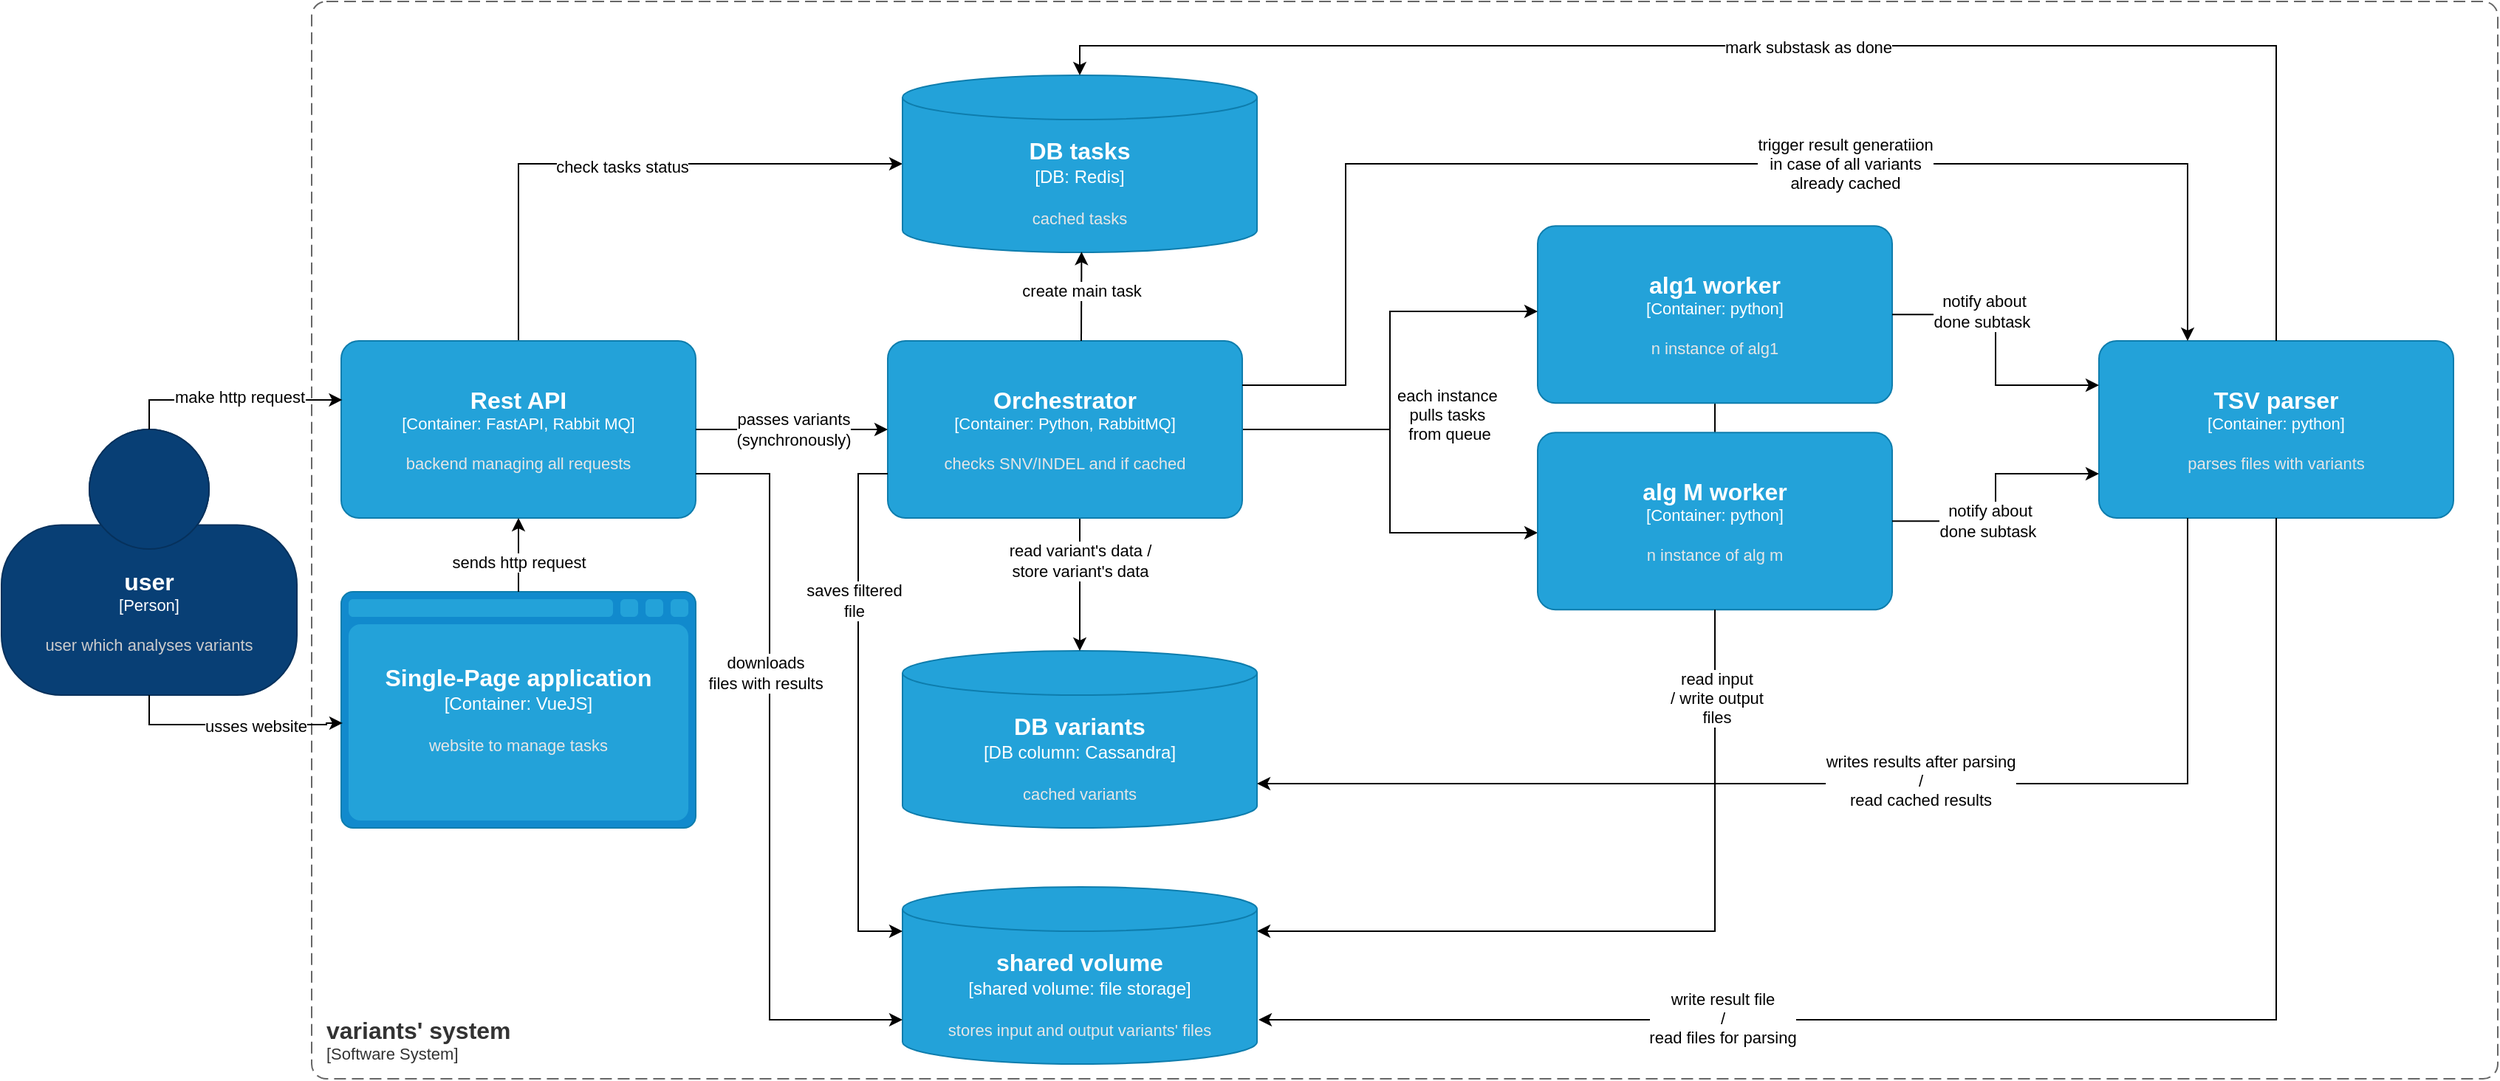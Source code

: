 <mxfile version="22.0.3" type="device" pages="2">
  <diagram name="container" id="NDQtPYH22WzV9vmCy0dj">
    <mxGraphModel dx="2448" dy="986" grid="1" gridSize="10" guides="1" tooltips="1" connect="1" arrows="1" fold="1" page="1" pageScale="1" pageWidth="1169" pageHeight="827" math="0" shadow="0">
      <root>
        <mxCell id="0" />
        <mxCell id="1" parent="0" />
        <mxCell id="xF7NWQnMbHu_RwT7M--o-9" style="edgeStyle=orthogonalEdgeStyle;rounded=0;orthogonalLoop=1;jettySize=auto;html=1;exitX=0.5;exitY=0;exitDx=0;exitDy=0;exitPerimeter=0;" parent="1" source="TL4ukD8e8f7PNNYE3uDy-7" edge="1">
          <mxGeometry relative="1" as="geometry">
            <mxPoint x="1420" y="232.11" as="targetPoint" />
          </mxGeometry>
        </mxCell>
        <object placeholders="1" c4Name="user" c4Type="Person" c4Description="user which analyses variants" label="&lt;font style=&quot;font-size: 16px&quot;&gt;&lt;b&gt;%c4Name%&lt;/b&gt;&lt;/font&gt;&lt;div&gt;[%c4Type%]&lt;/div&gt;&lt;br&gt;&lt;div&gt;&lt;font style=&quot;font-size: 11px&quot;&gt;&lt;font color=&quot;#cccccc&quot;&gt;%c4Description%&lt;/font&gt;&lt;/div&gt;" id="ktYRrMSTA20FTdsS1ge8-1">
          <mxCell style="html=1;fontSize=11;dashed=0;whiteSpace=wrap;fillColor=#083F75;strokeColor=#06315C;fontColor=#ffffff;shape=mxgraph.c4.person2;align=center;metaEdit=1;points=[[0.5,0,0],[1,0.5,0],[1,0.75,0],[0.75,1,0],[0.5,1,0],[0.25,1,0],[0,0.75,0],[0,0.5,0]];resizable=0;" parent="1" vertex="1">
            <mxGeometry x="250" y="360" width="200" height="180" as="geometry" />
          </mxCell>
        </object>
        <object placeholders="1" c4Name="variants&#39; system" c4Type="SystemScopeBoundary" c4Application="Software System" label="&lt;font style=&quot;font-size: 16px&quot;&gt;&lt;b&gt;&lt;div style=&quot;text-align: left&quot;&gt;%c4Name%&lt;/div&gt;&lt;/b&gt;&lt;/font&gt;&lt;div style=&quot;text-align: left&quot;&gt;[%c4Application%]&lt;/div&gt;" id="ktYRrMSTA20FTdsS1ge8-5">
          <mxCell style="rounded=1;fontSize=11;whiteSpace=wrap;html=1;dashed=1;arcSize=20;fillColor=none;strokeColor=#666666;fontColor=#333333;labelBackgroundColor=none;align=left;verticalAlign=bottom;labelBorderColor=none;spacingTop=0;spacing=10;dashPattern=8 4;metaEdit=1;rotatable=0;perimeter=rectanglePerimeter;noLabel=0;labelPadding=0;allowArrows=0;connectable=0;expand=0;recursiveResize=0;editable=1;pointerEvents=0;absoluteArcSize=1;points=[[0.25,0,0],[0.5,0,0],[0.75,0,0],[1,0.25,0],[1,0.5,0],[1,0.75,0],[0.75,1,0],[0.5,1,0],[0.25,1,0],[0,0.75,0],[0,0.5,0],[0,0.25,0]];" parent="1" vertex="1">
            <mxGeometry x="460" y="70" width="1480" height="730" as="geometry" />
          </mxCell>
        </object>
        <object placeholders="1" c4Type="Single-Page application" c4Container="Container" c4Technology="VueJS" c4Description="website to manage tasks" label="&lt;font style=&quot;font-size: 16px&quot;&gt;&lt;b&gt;%c4Type%&lt;/b&gt;&lt;/font&gt;&lt;div&gt;[%c4Container%:&amp;nbsp;%c4Technology%]&lt;/div&gt;&lt;br&gt;&lt;div&gt;&lt;font style=&quot;font-size: 11px&quot;&gt;&lt;font color=&quot;#E6E6E6&quot;&gt;%c4Description%&lt;/font&gt;&lt;/div&gt;" id="ktYRrMSTA20FTdsS1ge8-6">
          <mxCell style="shape=mxgraph.c4.webBrowserContainer2;whiteSpace=wrap;html=1;boundedLbl=1;rounded=0;labelBackgroundColor=none;strokeColor=#118ACD;fillColor=#23A2D9;strokeColor=#118ACD;strokeColor2=#0E7DAD;fontSize=12;fontColor=#ffffff;align=center;metaEdit=1;points=[[0.5,0,0],[1,0.25,0],[1,0.5,0],[1,0.75,0],[0.5,1,0],[0,0.75,0],[0,0.5,0],[0,0.25,0]];resizable=0;" parent="1" vertex="1">
            <mxGeometry x="480" y="470" width="240" height="160" as="geometry" />
          </mxCell>
        </object>
        <mxCell id="xF7NWQnMbHu_RwT7M--o-6" style="edgeStyle=orthogonalEdgeStyle;rounded=0;orthogonalLoop=1;jettySize=auto;html=1;exitX=0.5;exitY=0;exitDx=0;exitDy=0;exitPerimeter=0;entryX=0;entryY=0.5;entryDx=0;entryDy=0;entryPerimeter=0;" parent="1" source="ktYRrMSTA20FTdsS1ge8-7" target="xF7NWQnMbHu_RwT7M--o-1" edge="1">
          <mxGeometry relative="1" as="geometry">
            <mxPoint x="600" y="230" as="targetPoint" />
          </mxGeometry>
        </mxCell>
        <mxCell id="xF7NWQnMbHu_RwT7M--o-10" value="check tasks status" style="edgeLabel;html=1;align=center;verticalAlign=middle;resizable=0;points=[];" parent="xF7NWQnMbHu_RwT7M--o-6" vertex="1" connectable="0">
          <mxGeometry x="0.001" y="-2" relative="1" as="geometry">
            <mxPoint as="offset" />
          </mxGeometry>
        </mxCell>
        <object placeholders="1" c4Name="Rest API" c4Type="Container" c4Technology="FastAPI, Rabbit MQ" c4Description="backend managing all requests" label="&lt;font style=&quot;font-size: 16px&quot;&gt;&lt;b&gt;%c4Name%&lt;/b&gt;&lt;/font&gt;&lt;div&gt;[%c4Type%: %c4Technology%]&lt;/div&gt;&lt;br&gt;&lt;div&gt;&lt;font style=&quot;font-size: 11px&quot;&gt;&lt;font color=&quot;#E6E6E6&quot;&gt;%c4Description%&lt;/font&gt;&lt;/div&gt;" id="ktYRrMSTA20FTdsS1ge8-7">
          <mxCell style="rounded=1;whiteSpace=wrap;html=1;fontSize=11;labelBackgroundColor=none;fillColor=#23A2D9;fontColor=#ffffff;align=center;arcSize=10;strokeColor=#0E7DAD;metaEdit=1;resizable=0;points=[[0.25,0,0],[0.5,0,0],[0.75,0,0],[1,0.25,0],[1,0.5,0],[1,0.75,0],[0.75,1,0],[0.5,1,0],[0.25,1,0],[0,0.75,0],[0,0.5,0],[0,0.25,0]];glass=0;shadow=0;" parent="1" vertex="1">
            <mxGeometry x="480" y="300" width="240" height="120" as="geometry" />
          </mxCell>
        </object>
        <mxCell id="ktYRrMSTA20FTdsS1ge8-10" style="edgeStyle=orthogonalEdgeStyle;rounded=0;orthogonalLoop=1;jettySize=auto;html=1;exitX=0.5;exitY=1;exitDx=0;exitDy=0;exitPerimeter=0;entryX=0.004;entryY=0.556;entryDx=0;entryDy=0;entryPerimeter=0;" parent="1" source="ktYRrMSTA20FTdsS1ge8-1" target="ktYRrMSTA20FTdsS1ge8-6" edge="1">
          <mxGeometry relative="1" as="geometry" />
        </mxCell>
        <mxCell id="ktYRrMSTA20FTdsS1ge8-11" value="usses website" style="edgeLabel;html=1;align=center;verticalAlign=middle;resizable=0;points=[];" parent="ktYRrMSTA20FTdsS1ge8-10" vertex="1" connectable="0">
          <mxGeometry x="0.211" y="-1" relative="1" as="geometry">
            <mxPoint as="offset" />
          </mxGeometry>
        </mxCell>
        <object placeholders="1" c4Name="alg1 worker" c4Type="Container" c4Technology="python" c4Description="n instance of alg1" label="&lt;font style=&quot;font-size: 16px&quot;&gt;&lt;b&gt;%c4Name%&lt;/b&gt;&lt;/font&gt;&lt;div&gt;[%c4Type%: %c4Technology%]&lt;/div&gt;&lt;br&gt;&lt;div&gt;&lt;font style=&quot;font-size: 11px&quot;&gt;&lt;font color=&quot;#E6E6E6&quot;&gt;%c4Description%&lt;/font&gt;&lt;/div&gt;" id="ktYRrMSTA20FTdsS1ge8-12">
          <mxCell style="rounded=1;whiteSpace=wrap;html=1;fontSize=11;labelBackgroundColor=none;fillColor=#23A2D9;fontColor=#ffffff;align=center;arcSize=10;strokeColor=#0E7DAD;metaEdit=1;resizable=0;points=[[0.25,0,0],[0.5,0,0],[0.75,0,0],[1,0.25,0],[1,0.5,0],[1,0.75,0],[0.75,1,0],[0.5,1,0],[0.25,1,0],[0,0.75,0],[0,0.5,0],[0,0.25,0]];" parent="1" vertex="1">
            <mxGeometry x="1290" y="222.11" width="240" height="120" as="geometry" />
          </mxCell>
        </object>
        <object placeholders="1" c4Type="DB variants" c4Container="DB column" c4Technology="Cassandra" c4Description="cached variants" label="&lt;font style=&quot;font-size: 16px&quot;&gt;&lt;b&gt;%c4Type%&lt;/b&gt;&lt;/font&gt;&lt;div&gt;[%c4Container%:&amp;nbsp;%c4Technology%]&lt;/div&gt;&lt;br&gt;&lt;div&gt;&lt;font style=&quot;font-size: 11px&quot;&gt;&lt;font color=&quot;#E6E6E6&quot;&gt;%c4Description%&lt;/font&gt;&lt;/div&gt;" id="ktYRrMSTA20FTdsS1ge8-17">
          <mxCell style="shape=cylinder3;size=15;whiteSpace=wrap;html=1;boundedLbl=1;rounded=0;labelBackgroundColor=none;fillColor=#23A2D9;fontSize=12;fontColor=#ffffff;align=center;strokeColor=#0E7DAD;metaEdit=1;points=[[0.5,0,0],[1,0.25,0],[1,0.5,0],[1,0.75,0],[0.5,1,0],[0,0.75,0],[0,0.5,0],[0,0.25,0]];resizable=0;" parent="1" vertex="1">
            <mxGeometry x="860" y="510" width="240" height="120" as="geometry" />
          </mxCell>
        </object>
        <mxCell id="TL4ukD8e8f7PNNYE3uDy-12" style="edgeStyle=orthogonalEdgeStyle;rounded=0;orthogonalLoop=1;jettySize=auto;html=1;" parent="1" source="TL4ukD8e8f7PNNYE3uDy-1" target="TL4ukD8e8f7PNNYE3uDy-7" edge="1">
          <mxGeometry relative="1" as="geometry">
            <Array as="points">
              <mxPoint x="1190" y="360" />
              <mxPoint x="1190" y="430" />
            </Array>
          </mxGeometry>
        </mxCell>
        <mxCell id="TL4ukD8e8f7PNNYE3uDy-13" value="each instance&amp;nbsp;&lt;br style=&quot;border-color: var(--border-color);&quot;&gt;pulls tasks&amp;nbsp;&lt;br style=&quot;border-color: var(--border-color);&quot;&gt;from queue" style="edgeLabel;html=1;align=center;verticalAlign=middle;resizable=0;points=[];" parent="TL4ukD8e8f7PNNYE3uDy-12" vertex="1" connectable="0">
          <mxGeometry x="-0.003" y="-4" relative="1" as="geometry">
            <mxPoint x="44" y="-45" as="offset" />
          </mxGeometry>
        </mxCell>
        <mxCell id="TL4ukD8e8f7PNNYE3uDy-2" style="edgeStyle=orthogonalEdgeStyle;rounded=0;orthogonalLoop=1;jettySize=auto;html=1;exitX=0.25;exitY=1;exitDx=0;exitDy=0;exitPerimeter=0;" parent="1" source="TL4ukD8e8f7PNNYE3uDy-1" target="ktYRrMSTA20FTdsS1ge8-17" edge="1">
          <mxGeometry relative="1" as="geometry">
            <mxPoint x="980" y="552" as="targetPoint" />
            <Array as="points">
              <mxPoint x="980" y="420" />
            </Array>
          </mxGeometry>
        </mxCell>
        <mxCell id="TL4ukD8e8f7PNNYE3uDy-3" value="read variant&#39;s data /&lt;br&gt;store variant&#39;s data" style="edgeLabel;html=1;align=center;verticalAlign=middle;resizable=0;points=[];" parent="TL4ukD8e8f7PNNYE3uDy-2" vertex="1" connectable="0">
          <mxGeometry x="-0.09" y="1" relative="1" as="geometry">
            <mxPoint x="-1" y="26" as="offset" />
          </mxGeometry>
        </mxCell>
        <object placeholders="1" c4Name="Orchestrator" c4Type="Container" c4Technology="Python, RabbitMQ" c4Description="checks SNV/INDEL and if cached" label="&lt;font style=&quot;font-size: 16px&quot;&gt;&lt;b&gt;%c4Name%&lt;/b&gt;&lt;/font&gt;&lt;div&gt;[%c4Type%: %c4Technology%]&lt;/div&gt;&lt;br&gt;&lt;div&gt;&lt;font style=&quot;font-size: 11px&quot;&gt;&lt;font color=&quot;#E6E6E6&quot;&gt;%c4Description%&lt;/font&gt;&lt;/div&gt;" id="TL4ukD8e8f7PNNYE3uDy-1">
          <mxCell style="rounded=1;whiteSpace=wrap;html=1;fontSize=11;labelBackgroundColor=none;fillColor=#23A2D9;fontColor=#ffffff;align=center;arcSize=10;strokeColor=#0E7DAD;metaEdit=1;resizable=0;points=[[0.25,0,0],[0.5,0,0],[0.75,0,0],[1,0.25,0],[1,0.5,0],[1,0.75,0],[0.75,1,0],[0.5,1,0],[0.25,1,0],[0,0.75,0],[0,0.5,0],[0,0.25,0]];" parent="1" vertex="1">
            <mxGeometry x="850" y="300" width="240" height="120" as="geometry" />
          </mxCell>
        </object>
        <mxCell id="TL4ukD8e8f7PNNYE3uDy-4" style="edgeStyle=orthogonalEdgeStyle;rounded=0;orthogonalLoop=1;jettySize=auto;html=1;exitX=0.5;exitY=0;exitDx=0;exitDy=0;exitPerimeter=0;entryX=0.5;entryY=1;entryDx=0;entryDy=0;entryPerimeter=0;" parent="1" source="ktYRrMSTA20FTdsS1ge8-6" target="ktYRrMSTA20FTdsS1ge8-7" edge="1">
          <mxGeometry relative="1" as="geometry" />
        </mxCell>
        <mxCell id="TL4ukD8e8f7PNNYE3uDy-5" value="sends http request" style="edgeLabel;html=1;align=center;verticalAlign=middle;resizable=0;points=[];" parent="TL4ukD8e8f7PNNYE3uDy-4" vertex="1" connectable="0">
          <mxGeometry x="-0.046" y="-4" relative="1" as="geometry">
            <mxPoint x="-4" y="4" as="offset" />
          </mxGeometry>
        </mxCell>
        <mxCell id="TL4ukD8e8f7PNNYE3uDy-6" style="edgeStyle=orthogonalEdgeStyle;rounded=0;orthogonalLoop=1;jettySize=auto;html=1;exitX=1;exitY=0.5;exitDx=0;exitDy=0;exitPerimeter=0;entryX=0;entryY=0.5;entryDx=0;entryDy=0;entryPerimeter=0;" parent="1" source="ktYRrMSTA20FTdsS1ge8-7" target="TL4ukD8e8f7PNNYE3uDy-1" edge="1">
          <mxGeometry relative="1" as="geometry" />
        </mxCell>
        <mxCell id="1zvet3lnB2cuU50OFxva-34" value="passes variants&lt;br&gt;(synchronously)" style="edgeLabel;html=1;align=center;verticalAlign=middle;resizable=0;points=[];" vertex="1" connectable="0" parent="TL4ukD8e8f7PNNYE3uDy-6">
          <mxGeometry x="-0.117" y="-1" relative="1" as="geometry">
            <mxPoint x="8" y="-1" as="offset" />
          </mxGeometry>
        </mxCell>
        <object placeholders="1" c4Name="alg M worker" c4Type="Container" c4Technology="python" c4Description="n instance of alg m" label="&lt;font style=&quot;font-size: 16px&quot;&gt;&lt;b&gt;%c4Name%&lt;/b&gt;&lt;/font&gt;&lt;div&gt;[%c4Type%: %c4Technology%]&lt;/div&gt;&lt;br&gt;&lt;div&gt;&lt;font style=&quot;font-size: 11px&quot;&gt;&lt;font color=&quot;#E6E6E6&quot;&gt;%c4Description%&lt;/font&gt;&lt;/div&gt;" id="TL4ukD8e8f7PNNYE3uDy-7">
          <mxCell style="rounded=1;whiteSpace=wrap;html=1;fontSize=11;labelBackgroundColor=none;fillColor=#23A2D9;fontColor=#ffffff;align=center;arcSize=10;strokeColor=#0E7DAD;metaEdit=1;resizable=0;points=[[0.25,0,0],[0.5,0,0],[0.75,0,0],[1,0.25,0],[1,0.5,0],[1,0.75,0],[0.75,1,0],[0.5,1,0],[0.25,1,0],[0,0.75,0],[0,0.5,0],[0,0.25,0]];" parent="1" vertex="1">
            <mxGeometry x="1290" y="362.11" width="240" height="120" as="geometry" />
          </mxCell>
        </object>
        <object placeholders="1" c4Type="DB tasks" c4Container="DB" c4Technology="Redis" c4Description="cached tasks" label="&lt;font style=&quot;font-size: 16px&quot;&gt;&lt;b&gt;%c4Type%&lt;/b&gt;&lt;/font&gt;&lt;div&gt;[%c4Container%:&amp;nbsp;%c4Technology%]&lt;/div&gt;&lt;br&gt;&lt;div&gt;&lt;font style=&quot;font-size: 11px&quot;&gt;&lt;font color=&quot;#E6E6E6&quot;&gt;%c4Description%&lt;/font&gt;&lt;/div&gt;" id="xF7NWQnMbHu_RwT7M--o-1">
          <mxCell style="shape=cylinder3;size=15;whiteSpace=wrap;html=1;boundedLbl=1;rounded=0;labelBackgroundColor=none;fillColor=#23A2D9;fontSize=12;fontColor=#ffffff;align=center;strokeColor=#0E7DAD;metaEdit=1;points=[[0.5,0,0],[1,0.25,0],[1,0.5,0],[1,0.75,0],[0.5,1,0],[0,0.75,0],[0,0.5,0],[0,0.25,0]];resizable=0;" parent="1" vertex="1">
            <mxGeometry x="860" y="120" width="240" height="120" as="geometry" />
          </mxCell>
        </object>
        <mxCell id="xF7NWQnMbHu_RwT7M--o-3" style="edgeStyle=orthogonalEdgeStyle;rounded=0;orthogonalLoop=1;jettySize=auto;html=1;" parent="1" target="ktYRrMSTA20FTdsS1ge8-12" edge="1">
          <mxGeometry relative="1" as="geometry">
            <mxPoint x="1200" y="338" as="targetPoint" />
            <Array as="points">
              <mxPoint x="1190" y="360" />
              <mxPoint x="1190" y="280" />
            </Array>
            <mxPoint x="1150" y="360" as="sourcePoint" />
          </mxGeometry>
        </mxCell>
        <mxCell id="xF7NWQnMbHu_RwT7M--o-12" style="edgeStyle=orthogonalEdgeStyle;rounded=0;orthogonalLoop=1;jettySize=auto;html=1;entryX=0.505;entryY=0.997;entryDx=0;entryDy=0;entryPerimeter=0;" parent="1" target="xF7NWQnMbHu_RwT7M--o-1" edge="1">
          <mxGeometry relative="1" as="geometry">
            <mxPoint x="981" y="300" as="sourcePoint" />
            <mxPoint x="980.52" y="250" as="targetPoint" />
            <Array as="points">
              <mxPoint x="981" y="300" />
            </Array>
          </mxGeometry>
        </mxCell>
        <mxCell id="xF7NWQnMbHu_RwT7M--o-13" value="create main task" style="edgeLabel;html=1;align=center;verticalAlign=middle;resizable=0;points=[];" parent="xF7NWQnMbHu_RwT7M--o-12" vertex="1" connectable="0">
          <mxGeometry x="0.161" relative="1" as="geometry">
            <mxPoint y="1" as="offset" />
          </mxGeometry>
        </mxCell>
        <mxCell id="xF7NWQnMbHu_RwT7M--o-17" style="edgeStyle=orthogonalEdgeStyle;rounded=0;orthogonalLoop=1;jettySize=auto;html=1;exitX=0.5;exitY=0;exitDx=0;exitDy=0;exitPerimeter=0;entryX=0.003;entryY=0.333;entryDx=0;entryDy=0;entryPerimeter=0;" parent="1" source="ktYRrMSTA20FTdsS1ge8-1" target="ktYRrMSTA20FTdsS1ge8-7" edge="1">
          <mxGeometry relative="1" as="geometry" />
        </mxCell>
        <mxCell id="xF7NWQnMbHu_RwT7M--o-18" value="make http request" style="edgeLabel;html=1;align=center;verticalAlign=middle;resizable=0;points=[];" parent="xF7NWQnMbHu_RwT7M--o-17" vertex="1" connectable="0">
          <mxGeometry x="0.068" y="2" relative="1" as="geometry">
            <mxPoint as="offset" />
          </mxGeometry>
        </mxCell>
        <object placeholders="1" c4Type="shared volume" c4Container="shared volume" c4Technology="file storage" c4Description="stores input and output variants&#39; files" label="&lt;font style=&quot;font-size: 16px&quot;&gt;&lt;b&gt;%c4Type%&lt;/b&gt;&lt;/font&gt;&lt;div&gt;[%c4Container%:&amp;nbsp;%c4Technology%]&lt;/div&gt;&lt;br&gt;&lt;div&gt;&lt;font style=&quot;font-size: 11px&quot;&gt;&lt;font color=&quot;#E6E6E6&quot;&gt;%c4Description%&lt;/font&gt;&lt;/div&gt;" id="1zvet3lnB2cuU50OFxva-35">
          <mxCell style="shape=cylinder3;size=15;whiteSpace=wrap;html=1;boundedLbl=1;rounded=0;labelBackgroundColor=none;fillColor=#23A2D9;fontSize=12;fontColor=#ffffff;align=center;strokeColor=#0E7DAD;metaEdit=1;points=[[0.5,0,0],[1,0.25,0],[1,0.5,0],[1,0.75,0],[0.5,1,0],[0,0.75,0],[0,0.5,0],[0,0.25,0]];resizable=0;" vertex="1" parent="1">
            <mxGeometry x="860" y="670" width="240" height="120" as="geometry" />
          </mxCell>
        </object>
        <object placeholders="1" c4Name="TSV parser" c4Type="Container" c4Technology="python" c4Description="parses files with variants" label="&lt;font style=&quot;font-size: 16px&quot;&gt;&lt;b&gt;%c4Name%&lt;/b&gt;&lt;/font&gt;&lt;div&gt;[%c4Type%: %c4Technology%]&lt;/div&gt;&lt;br&gt;&lt;div&gt;&lt;font style=&quot;font-size: 11px&quot;&gt;&lt;font color=&quot;#E6E6E6&quot;&gt;%c4Description%&lt;/font&gt;&lt;/div&gt;" id="1zvet3lnB2cuU50OFxva-36">
          <mxCell style="rounded=1;whiteSpace=wrap;html=1;fontSize=11;labelBackgroundColor=none;fillColor=#23A2D9;fontColor=#ffffff;align=center;arcSize=10;strokeColor=#0E7DAD;metaEdit=1;resizable=0;points=[[0.25,0,0],[0.5,0,0],[0.75,0,0],[1,0.25,0],[1,0.5,0],[1,0.75,0],[0.75,1,0],[0.5,1,0],[0.25,1,0],[0,0.75,0],[0,0.5,0],[0,0.25,0]];" vertex="1" parent="1">
            <mxGeometry x="1670" y="300" width="240" height="120" as="geometry" />
          </mxCell>
        </object>
        <mxCell id="1zvet3lnB2cuU50OFxva-37" style="edgeStyle=orthogonalEdgeStyle;rounded=0;orthogonalLoop=1;jettySize=auto;html=1;exitX=0;exitY=0.75;exitDx=0;exitDy=0;exitPerimeter=0;entryX=0;entryY=0.25;entryDx=0;entryDy=0;entryPerimeter=0;" edge="1" parent="1" source="TL4ukD8e8f7PNNYE3uDy-1" target="1zvet3lnB2cuU50OFxva-35">
          <mxGeometry relative="1" as="geometry" />
        </mxCell>
        <mxCell id="1zvet3lnB2cuU50OFxva-38" value="saves filtered&lt;br&gt;file" style="edgeLabel;html=1;align=center;verticalAlign=middle;resizable=0;points=[];" vertex="1" connectable="0" parent="1zvet3lnB2cuU50OFxva-37">
          <mxGeometry x="-0.41" y="-3" relative="1" as="geometry">
            <mxPoint as="offset" />
          </mxGeometry>
        </mxCell>
        <mxCell id="1zvet3lnB2cuU50OFxva-39" style="edgeStyle=orthogonalEdgeStyle;rounded=0;orthogonalLoop=1;jettySize=auto;html=1;exitX=0.5;exitY=1;exitDx=0;exitDy=0;exitPerimeter=0;entryX=1;entryY=0.25;entryDx=0;entryDy=0;entryPerimeter=0;" edge="1" parent="1" source="TL4ukD8e8f7PNNYE3uDy-7" target="1zvet3lnB2cuU50OFxva-35">
          <mxGeometry relative="1" as="geometry" />
        </mxCell>
        <mxCell id="1zvet3lnB2cuU50OFxva-40" value="read input&lt;br&gt;&amp;nbsp;/ write output&amp;nbsp;&lt;br&gt;files" style="edgeLabel;html=1;align=center;verticalAlign=middle;resizable=0;points=[];" vertex="1" connectable="0" parent="1zvet3lnB2cuU50OFxva-39">
          <mxGeometry x="-0.775" y="1" relative="1" as="geometry">
            <mxPoint as="offset" />
          </mxGeometry>
        </mxCell>
        <mxCell id="1zvet3lnB2cuU50OFxva-41" style="edgeStyle=orthogonalEdgeStyle;rounded=0;orthogonalLoop=1;jettySize=auto;html=1;exitX=1;exitY=0.75;exitDx=0;exitDy=0;exitPerimeter=0;entryX=0;entryY=0.75;entryDx=0;entryDy=0;entryPerimeter=0;" edge="1" parent="1" source="ktYRrMSTA20FTdsS1ge8-7" target="1zvet3lnB2cuU50OFxva-35">
          <mxGeometry relative="1" as="geometry">
            <Array as="points">
              <mxPoint x="770" y="390" />
              <mxPoint x="770" y="760" />
            </Array>
          </mxGeometry>
        </mxCell>
        <mxCell id="1zvet3lnB2cuU50OFxva-43" value="downloads&lt;br&gt;files with results" style="edgeLabel;html=1;align=center;verticalAlign=middle;resizable=0;points=[];" vertex="1" connectable="0" parent="1zvet3lnB2cuU50OFxva-41">
          <mxGeometry x="-0.277" y="-3" relative="1" as="geometry">
            <mxPoint as="offset" />
          </mxGeometry>
        </mxCell>
        <mxCell id="1zvet3lnB2cuU50OFxva-45" style="edgeStyle=orthogonalEdgeStyle;rounded=0;orthogonalLoop=1;jettySize=auto;html=1;exitX=1;exitY=0.25;exitDx=0;exitDy=0;exitPerimeter=0;entryX=0.25;entryY=0;entryDx=0;entryDy=0;entryPerimeter=0;" edge="1" parent="1" source="TL4ukD8e8f7PNNYE3uDy-1" target="1zvet3lnB2cuU50OFxva-36">
          <mxGeometry relative="1" as="geometry">
            <Array as="points">
              <mxPoint x="1160" y="330" />
              <mxPoint x="1160" y="180" />
              <mxPoint x="1730" y="180" />
            </Array>
          </mxGeometry>
        </mxCell>
        <mxCell id="1zvet3lnB2cuU50OFxva-47" value="trigger result generatiion&lt;br&gt;in case of all variants &lt;br&gt;already cached" style="edgeLabel;html=1;align=center;verticalAlign=middle;resizable=0;points=[];" vertex="1" connectable="0" parent="1zvet3lnB2cuU50OFxva-45">
          <mxGeometry x="0.225" relative="1" as="geometry">
            <mxPoint as="offset" />
          </mxGeometry>
        </mxCell>
        <mxCell id="1zvet3lnB2cuU50OFxva-50" style="edgeStyle=orthogonalEdgeStyle;rounded=0;orthogonalLoop=1;jettySize=auto;html=1;exitX=1;exitY=0.5;exitDx=0;exitDy=0;exitPerimeter=0;entryX=0;entryY=0.25;entryDx=0;entryDy=0;entryPerimeter=0;" edge="1" parent="1" source="ktYRrMSTA20FTdsS1ge8-12" target="1zvet3lnB2cuU50OFxva-36">
          <mxGeometry relative="1" as="geometry" />
        </mxCell>
        <mxCell id="1zvet3lnB2cuU50OFxva-52" value="notify about&lt;br&gt;done subtask&amp;nbsp;" style="edgeLabel;html=1;align=center;verticalAlign=middle;resizable=0;points=[];" vertex="1" connectable="0" parent="1zvet3lnB2cuU50OFxva-50">
          <mxGeometry x="-0.34" y="2" relative="1" as="geometry">
            <mxPoint as="offset" />
          </mxGeometry>
        </mxCell>
        <mxCell id="1zvet3lnB2cuU50OFxva-51" style="edgeStyle=orthogonalEdgeStyle;rounded=0;orthogonalLoop=1;jettySize=auto;html=1;exitX=1;exitY=0.5;exitDx=0;exitDy=0;exitPerimeter=0;entryX=0;entryY=0.75;entryDx=0;entryDy=0;entryPerimeter=0;" edge="1" parent="1" source="TL4ukD8e8f7PNNYE3uDy-7" target="1zvet3lnB2cuU50OFxva-36">
          <mxGeometry relative="1" as="geometry" />
        </mxCell>
        <mxCell id="1zvet3lnB2cuU50OFxva-53" value="notify about&lt;br style=&quot;border-color: var(--border-color);&quot;&gt;done subtask&amp;nbsp;" style="edgeLabel;html=1;align=center;verticalAlign=middle;resizable=0;points=[];" vertex="1" connectable="0" parent="1zvet3lnB2cuU50OFxva-51">
          <mxGeometry x="-0.231" relative="1" as="geometry">
            <mxPoint as="offset" />
          </mxGeometry>
        </mxCell>
        <mxCell id="1zvet3lnB2cuU50OFxva-54" style="edgeStyle=orthogonalEdgeStyle;rounded=0;orthogonalLoop=1;jettySize=auto;html=1;exitX=0.5;exitY=1;exitDx=0;exitDy=0;exitPerimeter=0;entryX=1;entryY=0.75;entryDx=0;entryDy=0;entryPerimeter=0;startArrow=none;startFill=0;" edge="1" parent="1" source="1zvet3lnB2cuU50OFxva-36">
          <mxGeometry relative="1" as="geometry">
            <mxPoint x="1731" y="420" as="sourcePoint" />
            <mxPoint x="1101" y="760" as="targetPoint" />
            <Array as="points">
              <mxPoint x="1790" y="760" />
            </Array>
          </mxGeometry>
        </mxCell>
        <mxCell id="1zvet3lnB2cuU50OFxva-57" value="write result file&lt;br&gt;/&lt;br&gt;read files for parsing" style="edgeLabel;html=1;align=center;verticalAlign=middle;resizable=0;points=[];" vertex="1" connectable="0" parent="1zvet3lnB2cuU50OFxva-54">
          <mxGeometry x="0.391" y="-1" relative="1" as="geometry">
            <mxPoint as="offset" />
          </mxGeometry>
        </mxCell>
        <mxCell id="1zvet3lnB2cuU50OFxva-58" style="edgeStyle=orthogonalEdgeStyle;rounded=0;orthogonalLoop=1;jettySize=auto;html=1;exitX=0.5;exitY=0;exitDx=0;exitDy=0;exitPerimeter=0;entryX=0.5;entryY=0;entryDx=0;entryDy=0;entryPerimeter=0;" edge="1" parent="1" source="1zvet3lnB2cuU50OFxva-36" target="xF7NWQnMbHu_RwT7M--o-1">
          <mxGeometry relative="1" as="geometry" />
        </mxCell>
        <mxCell id="1zvet3lnB2cuU50OFxva-59" value="mark substask as done" style="edgeLabel;html=1;align=center;verticalAlign=middle;resizable=0;points=[];" vertex="1" connectable="0" parent="1zvet3lnB2cuU50OFxva-58">
          <mxGeometry x="0.004" y="1" relative="1" as="geometry">
            <mxPoint as="offset" />
          </mxGeometry>
        </mxCell>
        <mxCell id="1zvet3lnB2cuU50OFxva-61" style="edgeStyle=orthogonalEdgeStyle;rounded=0;orthogonalLoop=1;jettySize=auto;html=1;exitX=0.25;exitY=1;exitDx=0;exitDy=0;exitPerimeter=0;entryX=1;entryY=0.75;entryDx=0;entryDy=0;entryPerimeter=0;" edge="1" parent="1" source="1zvet3lnB2cuU50OFxva-36" target="ktYRrMSTA20FTdsS1ge8-17">
          <mxGeometry relative="1" as="geometry" />
        </mxCell>
        <mxCell id="1zvet3lnB2cuU50OFxva-62" value="writes results after parsing&lt;br&gt;/&lt;br&gt;read cached results" style="edgeLabel;html=1;align=center;verticalAlign=middle;resizable=0;points=[];" vertex="1" connectable="0" parent="1zvet3lnB2cuU50OFxva-61">
          <mxGeometry x="-0.107" y="-2" relative="1" as="geometry">
            <mxPoint as="offset" />
          </mxGeometry>
        </mxCell>
      </root>
    </mxGraphModel>
  </diagram>
  <diagram id="gt1FmrcQAd4Gq8eVTTVr" name="context">
    <mxGraphModel dx="1149" dy="931" grid="1" gridSize="10" guides="1" tooltips="1" connect="1" arrows="1" fold="1" page="1" pageScale="1" pageWidth="1169" pageHeight="827" math="0" shadow="0">
      <root>
        <mxCell id="0" />
        <mxCell id="1" parent="0" />
        <object placeholders="1" c4Name="user" c4Type="Person" c4Description="user which analyses variants" label="&lt;font style=&quot;font-size: 16px&quot;&gt;&lt;b&gt;%c4Name%&lt;/b&gt;&lt;/font&gt;&lt;div&gt;[%c4Type%]&lt;/div&gt;&lt;br&gt;&lt;div&gt;&lt;font style=&quot;font-size: 11px&quot;&gt;&lt;font color=&quot;#cccccc&quot;&gt;%c4Description%&lt;/font&gt;&lt;/div&gt;" id="IVq926hHyWrwx3LP3J_m-1">
          <mxCell style="html=1;fontSize=11;dashed=0;whiteSpace=wrap;fillColor=#083F75;strokeColor=#06315C;fontColor=#ffffff;shape=mxgraph.c4.person2;align=center;metaEdit=1;points=[[0.5,0,0],[1,0.5,0],[1,0.75,0],[0.75,1,0],[0.5,1,0],[0.25,1,0],[0,0.75,0],[0,0.5,0]];resizable=0;" vertex="1" parent="1">
            <mxGeometry x="260" y="400" width="200" height="180" as="geometry" />
          </mxCell>
        </object>
        <object placeholders="1" c4Name="variants&#39; system" c4Type="Software System" c4Description="system to analyse variants" label="&lt;font style=&quot;font-size: 16px&quot;&gt;&lt;b&gt;%c4Name%&lt;/b&gt;&lt;/font&gt;&lt;div&gt;[%c4Type%]&lt;/div&gt;&lt;br&gt;&lt;div&gt;&lt;font style=&quot;font-size: 11px&quot;&gt;&lt;font color=&quot;#cccccc&quot;&gt;%c4Description%&lt;/font&gt;&lt;/div&gt;" id="IVq926hHyWrwx3LP3J_m-2">
          <mxCell style="rounded=1;whiteSpace=wrap;html=1;labelBackgroundColor=none;fillColor=#1061B0;fontColor=#ffffff;align=center;arcSize=11;strokeColor=#0D5091;metaEdit=1;resizable=0;points=[[0.25,0,0],[0.5,0,0],[0.75,0,0],[1,0.25,0],[1,0.5,0],[1,0.75,0],[0.75,1,0],[0.5,1,0],[0.25,1,0],[0,0.75,0],[0,0.5,0],[0,0.25,0]];" vertex="1" parent="1">
            <mxGeometry x="690" y="450" width="240" height="120" as="geometry" />
          </mxCell>
        </object>
        <object placeholders="1" c4Type="Relationship" c4Technology="HTTP POST" c4Description="Makes API call to register/collect task" label="&lt;div style=&quot;text-align: left&quot;&gt;&lt;div style=&quot;text-align: center&quot;&gt;&lt;b&gt;%c4Description%&lt;/b&gt;&lt;/div&gt;&lt;div style=&quot;text-align: center&quot;&gt;[%c4Technology%]&lt;/div&gt;&lt;/div&gt;" id="IVq926hHyWrwx3LP3J_m-3">
          <mxCell style="endArrow=blockThin;html=1;fontSize=10;fontColor=#404040;strokeWidth=1;endFill=1;strokeColor=#828282;elbow=vertical;metaEdit=1;endSize=14;startSize=14;jumpStyle=arc;jumpSize=16;rounded=0;edgeStyle=orthogonalEdgeStyle;" edge="1" parent="1">
            <mxGeometry x="-0.083" width="240" relative="1" as="geometry">
              <mxPoint x="450" y="500" as="sourcePoint" />
              <mxPoint x="690" y="500" as="targetPoint" />
              <mxPoint as="offset" />
            </mxGeometry>
          </mxCell>
        </object>
        <object placeholders="1" c4Type="Relationship" c4Description="uses website to manage tasks" label="&lt;div style=&quot;text-align: left&quot;&gt;&lt;div style=&quot;text-align: center&quot;&gt;&lt;b&gt;%c4Description%&lt;/b&gt;&lt;/div&gt;" id="IVq926hHyWrwx3LP3J_m-4">
          <mxCell style="endArrow=blockThin;html=1;fontSize=10;fontColor=#404040;strokeWidth=1;endFill=1;strokeColor=#828282;elbow=vertical;metaEdit=1;endSize=14;startSize=14;jumpStyle=arc;jumpSize=16;rounded=0;edgeStyle=orthogonalEdgeStyle;" edge="1" parent="1">
            <mxGeometry width="240" relative="1" as="geometry">
              <mxPoint x="450" y="540" as="sourcePoint" />
              <mxPoint x="690" y="540" as="targetPoint" />
            </mxGeometry>
          </mxCell>
        </object>
        <object placeholders="1" c4Name="SVN dataset" c4Type="data storage" c4Description="preprocessed data" label="&lt;font style=&quot;font-size: 16px&quot;&gt;&lt;b&gt;%c4Name%&lt;/b&gt;&lt;/font&gt;&lt;div&gt;[%c4Type%]&lt;/div&gt;&lt;br&gt;&lt;div&gt;&lt;font style=&quot;font-size: 11px&quot;&gt;&lt;font color=&quot;#cccccc&quot;&gt;%c4Description%&lt;/font&gt;&lt;/div&gt;" id="IVq926hHyWrwx3LP3J_m-25">
          <mxCell style="rounded=1;whiteSpace=wrap;html=1;labelBackgroundColor=none;fillColor=#8C8496;fontColor=#ffffff;align=center;arcSize=10;strokeColor=#736782;metaEdit=1;resizable=0;points=[[0.25,0,0],[0.5,0,0],[0.75,0,0],[1,0.25,0],[1,0.5,0],[1,0.75,0],[0.75,1,0],[0.5,1,0],[0.25,1,0],[0,0.75,0],[0,0.5,0],[0,0.25,0]];" vertex="1" parent="1">
            <mxGeometry x="690" y="630" width="240" height="120" as="geometry" />
          </mxCell>
        </object>
        <mxCell id="IVq926hHyWrwx3LP3J_m-27" style="edgeStyle=orthogonalEdgeStyle;rounded=0;orthogonalLoop=1;jettySize=auto;html=1;exitX=0.5;exitY=0;exitDx=0;exitDy=0;exitPerimeter=0;entryX=0.5;entryY=1;entryDx=0;entryDy=0;entryPerimeter=0;" edge="1" parent="1" source="IVq926hHyWrwx3LP3J_m-25" target="IVq926hHyWrwx3LP3J_m-2">
          <mxGeometry relative="1" as="geometry" />
        </mxCell>
        <mxCell id="IVq926hHyWrwx3LP3J_m-28" value="loaded one at system set up" style="edgeLabel;html=1;align=center;verticalAlign=middle;resizable=0;points=[];" vertex="1" connectable="0" parent="IVq926hHyWrwx3LP3J_m-27">
          <mxGeometry x="-0.004" y="-1" relative="1" as="geometry">
            <mxPoint as="offset" />
          </mxGeometry>
        </mxCell>
      </root>
    </mxGraphModel>
  </diagram>
</mxfile>
